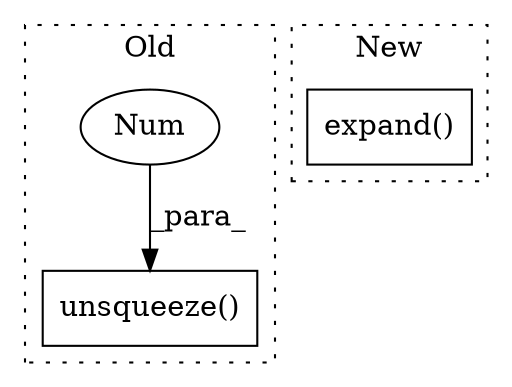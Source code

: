 digraph G {
subgraph cluster0 {
1 [label="unsqueeze()" a="75" s="6209,6247" l="37,1" shape="box"];
3 [label="Num" a="76" s="6246" l="1" shape="ellipse"];
label = "Old";
style="dotted";
}
subgraph cluster1 {
2 [label="expand()" a="75" s="6932,6954" l="18,1" shape="box"];
label = "New";
style="dotted";
}
3 -> 1 [label="_para_"];
}